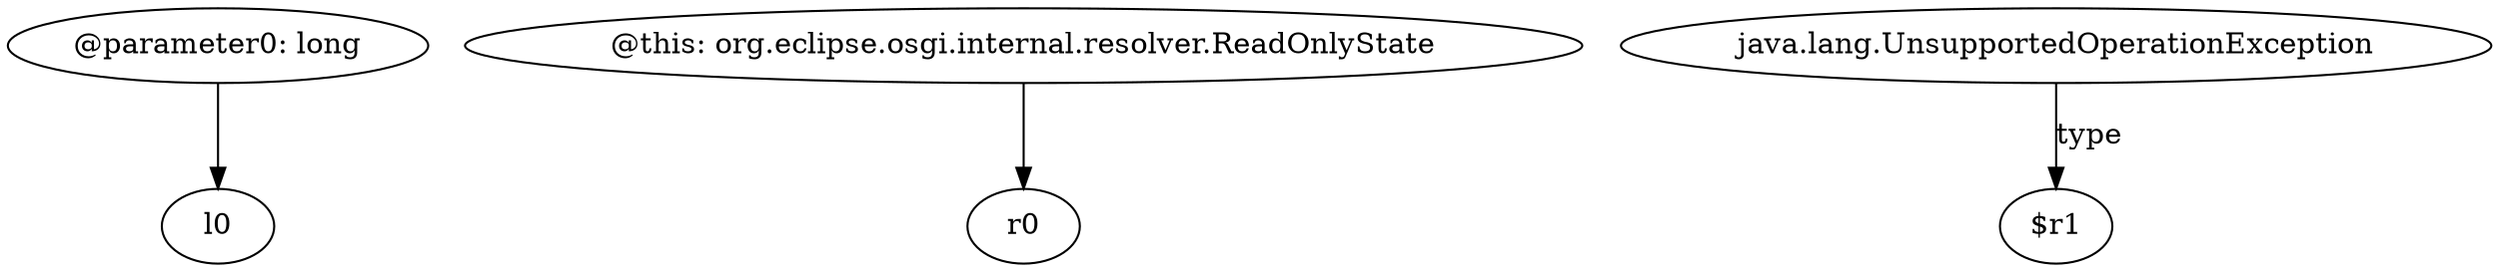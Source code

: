 digraph g {
0[label="@parameter0: long"]
1[label="l0"]
0->1[label=""]
2[label="@this: org.eclipse.osgi.internal.resolver.ReadOnlyState"]
3[label="r0"]
2->3[label=""]
4[label="java.lang.UnsupportedOperationException"]
5[label="$r1"]
4->5[label="type"]
}